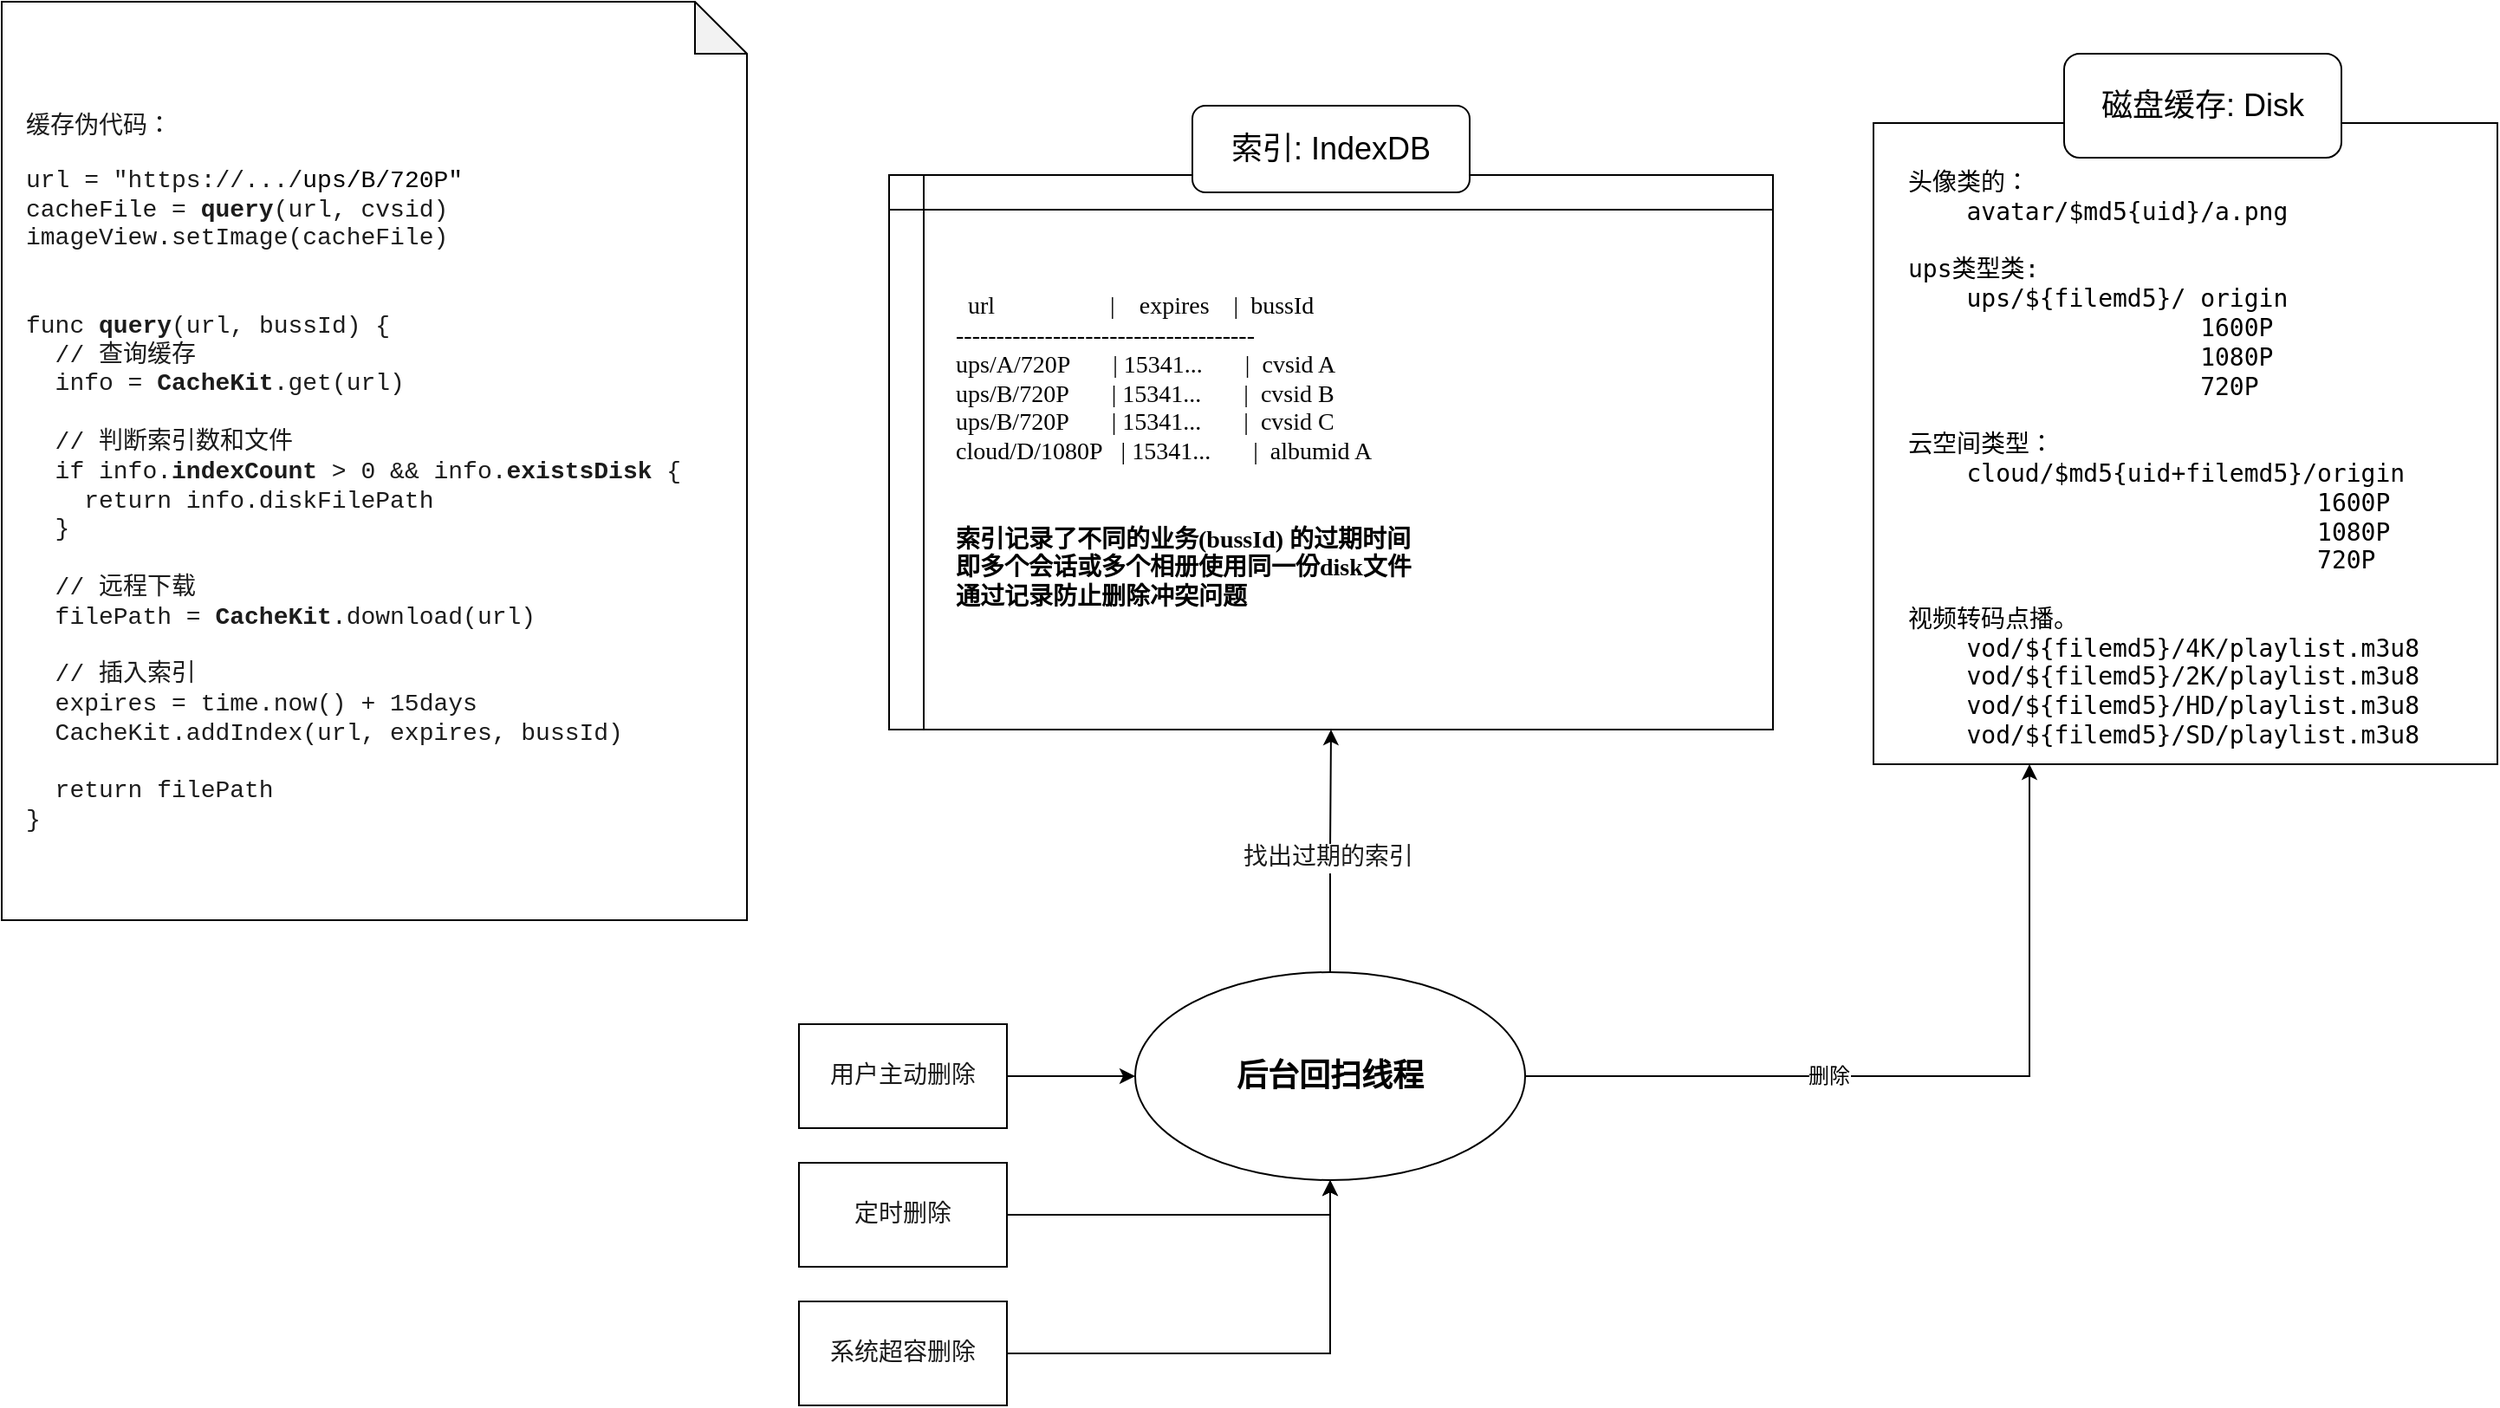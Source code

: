<mxfile version="12.2.6" type="github" pages="1"><diagram id="TMTRU6lysNYEcFptpyK2" name="Page-1"><mxGraphModel dx="2066" dy="1081" grid="1" gridSize="10" guides="1" tooltips="1" connect="1" arrows="1" fold="1" page="1" pageScale="1" pageWidth="827" pageHeight="1169" math="0" shadow="0"><root><mxCell id="0"/><mxCell id="1" parent="0"/><mxCell id="__tdrhZyc3n9IKS1ltD7-4" value="&lt;p style=&quot;font-size: 14px&quot;&gt;缓存伪代码：&lt;/p&gt;url = &quot;https://.../&lt;span style=&quot;color: rgb(0 , 0 , 0) ; font-size: 14px&quot;&gt;ups/B/720P&quot;&lt;br style=&quot;font-size: 14px&quot;&gt;&lt;/span&gt;cacheFile = &lt;b&gt;query&lt;/b&gt;(url, cvsid)&lt;br style=&quot;font-size: 14px&quot;&gt;imageView.setImage(cacheFile)&lt;br style=&quot;font-size: 14px&quot;&gt;&lt;br style=&quot;font-size: 14px&quot;&gt;&lt;br style=&quot;font-size: 14px&quot;&gt;func &lt;b&gt;query&lt;/b&gt;(url, bussId) {&lt;br style=&quot;font-size: 14px&quot;&gt;&amp;nbsp; // 查询缓存&lt;br style=&quot;font-size: 14px&quot;&gt;&amp;nbsp; info = &lt;b&gt;CacheKit&lt;/b&gt;.get(url)&lt;br style=&quot;font-size: 14px&quot;&gt;&lt;br style=&quot;font-size: 14px&quot;&gt;&amp;nbsp; // 判断索引数和文件&lt;br style=&quot;font-size: 14px&quot;&gt;&amp;nbsp; if info.&lt;b&gt;indexCount&lt;/b&gt; &amp;gt; 0&amp;nbsp;&amp;amp;&amp;amp; info.&lt;b&gt;existsDisk&lt;/b&gt;&amp;nbsp;{&lt;br style=&quot;font-size: 14px&quot;&gt;&amp;nbsp; &amp;nbsp; return info.diskFilePath&lt;br style=&quot;font-size: 14px&quot;&gt;&amp;nbsp; }&lt;br style=&quot;font-size: 14px&quot;&gt;&amp;nbsp;&amp;nbsp;&lt;br style=&quot;font-size: 14px&quot;&gt;&amp;nbsp; // 远程下载&lt;br style=&quot;font-size: 14px&quot;&gt;&amp;nbsp; filePath = &lt;b&gt;CacheKit&lt;/b&gt;.download(url)&lt;br style=&quot;font-size: 14px&quot;&gt;&lt;br style=&quot;font-size: 14px&quot;&gt;&amp;nbsp; // 插入索引&lt;br style=&quot;font-size: 14px&quot;&gt;&amp;nbsp; expires = time.now() + 15days&lt;br style=&quot;font-size: 14px&quot;&gt;&amp;nbsp; CacheKit.addIndex(url, expires, bussId)&lt;br style=&quot;font-size: 14px&quot;&gt;&lt;br style=&quot;font-size: 14px&quot;&gt;&amp;nbsp; return filePath&lt;br style=&quot;font-size: 14px&quot;&gt;}" style="shape=note;whiteSpace=wrap;html=1;backgroundOutline=1;darkOpacity=0.05;fontSize=14;align=left;fontFamily=Courier New;fontColor=#1C1C1C;spacing=14;fontStyle=0;labelBackgroundColor=#FFFFFF;" vertex="1" parent="1"><mxGeometry x="60" y="230" width="430" height="530" as="geometry"/></mxCell><mxCell id="__tdrhZyc3n9IKS1ltD7-7" style="edgeStyle=orthogonalEdgeStyle;rounded=0;orthogonalLoop=1;jettySize=auto;html=1;fontSize=12;" edge="1" parent="1" source="__tdrhZyc3n9IKS1ltD7-6" target="__tdrhZyc3n9IKS1ltD7-2"><mxGeometry relative="1" as="geometry"/></mxCell><mxCell id="__tdrhZyc3n9IKS1ltD7-13" value="找出过期的索引" style="text;html=1;resizable=0;points=[];align=center;verticalAlign=middle;labelBackgroundColor=#ffffff;fontSize=14;fontFamily=Courier New;fontColor=#1C1C1C;" vertex="1" connectable="0" parent="__tdrhZyc3n9IKS1ltD7-7"><mxGeometry y="4" relative="1" as="geometry"><mxPoint x="2" y="4" as="offset"/></mxGeometry></mxCell><mxCell id="__tdrhZyc3n9IKS1ltD7-8" style="edgeStyle=orthogonalEdgeStyle;rounded=0;orthogonalLoop=1;jettySize=auto;html=1;entryX=0.25;entryY=1;entryDx=0;entryDy=0;fontSize=12;" edge="1" parent="1" source="__tdrhZyc3n9IKS1ltD7-6" target="__tdrhZyc3n9IKS1ltD7-1"><mxGeometry relative="1" as="geometry"/></mxCell><mxCell id="__tdrhZyc3n9IKS1ltD7-9" value="删除" style="text;html=1;resizable=0;points=[];align=center;verticalAlign=middle;labelBackgroundColor=#ffffff;fontSize=12;" vertex="1" connectable="0" parent="__tdrhZyc3n9IKS1ltD7-8"><mxGeometry x="-0.259" relative="1" as="geometry"><mxPoint as="offset"/></mxGeometry></mxCell><mxCell id="__tdrhZyc3n9IKS1ltD7-6" value="后台回扫线程" style="ellipse;whiteSpace=wrap;html=1;fontSize=18;align=center;fontStyle=1" vertex="1" parent="1"><mxGeometry x="714" y="790" width="225" height="120" as="geometry"/></mxCell><mxCell id="__tdrhZyc3n9IKS1ltD7-11" value="" style="group;fontSize=14;" vertex="1" connectable="0" parent="1"><mxGeometry x="1140" y="260" width="360" height="410" as="geometry"/></mxCell><mxCell id="__tdrhZyc3n9IKS1ltD7-1" value="&lt;br style=&quot;font-size: 14px;&quot;&gt;&lt;pre style=&quot;overflow-wrap: break-word; white-space: pre-wrap; font-size: 14px;&quot;&gt;头像类的：&lt;br style=&quot;font-size: 14px;&quot;&gt;    avatar/$md5{uid}/a.png&lt;br style=&quot;font-size: 14px;&quot;&gt;            &lt;br style=&quot;font-size: 14px;&quot;&gt;ups类型类:&lt;br style=&quot;font-size: 14px;&quot;&gt;    ups/${filemd5}/ origin&lt;br style=&quot;font-size: 14px;&quot;&gt;                    1600P&lt;br style=&quot;font-size: 14px;&quot;&gt;                    1080P&lt;br style=&quot;font-size: 14px;&quot;&gt;                    720P&lt;br style=&quot;font-size: 14px;&quot;&gt;&lt;br style=&quot;font-size: 14px;&quot;&gt;云空间类型：&lt;br style=&quot;font-size: 14px;&quot;&gt;    cloud/$md5{uid+filemd5}/origin&lt;br style=&quot;font-size: 14px;&quot;&gt;                            1600P&lt;br style=&quot;font-size: 14px;&quot;&gt;                            1080P&lt;br style=&quot;font-size: 14px;&quot;&gt;                            720P&lt;br style=&quot;font-size: 14px;&quot;&gt;&lt;br style=&quot;font-size: 14px;&quot;&gt;视频转码点播。&lt;br style=&quot;font-size: 14px;&quot;&gt;    vod/${filemd5}/4K/playlist.m3u8&lt;br style=&quot;font-size: 14px;&quot;&gt;    vod/${filemd5}/2K/playlist.m3u8&lt;br style=&quot;font-size: 14px;&quot;&gt;    vod/${filemd5}/HD/playlist.m3u8&lt;br style=&quot;font-size: 14px;&quot;&gt;    vod/${filemd5}/SD/playlist.m3u8&lt;/pre&gt;" style="rounded=0;whiteSpace=wrap;html=1;align=left;spacingTop=0;spacingLeft=0;spacing=20;fontSize=14;" vertex="1" parent="__tdrhZyc3n9IKS1ltD7-11"><mxGeometry y="40" width="360" height="370" as="geometry"/></mxCell><mxCell id="__tdrhZyc3n9IKS1ltD7-3" value="磁盘缓存: Disk" style="rounded=1;whiteSpace=wrap;html=1;align=center;fontSize=18;" vertex="1" parent="__tdrhZyc3n9IKS1ltD7-11"><mxGeometry x="110" width="160" height="60" as="geometry"/></mxCell><mxCell id="__tdrhZyc3n9IKS1ltD7-12" value="" style="group;spacing=15;fontFamily=Verdana;" vertex="1" connectable="0" parent="1"><mxGeometry x="572" y="290" width="510" height="360" as="geometry"/></mxCell><mxCell id="__tdrhZyc3n9IKS1ltD7-2" value="&amp;nbsp; &amp;nbsp; &amp;nbsp; &amp;nbsp;url&amp;nbsp; &amp;nbsp; &amp;nbsp; &amp;nbsp; &amp;nbsp; &amp;nbsp; &amp;nbsp; &amp;nbsp; &amp;nbsp; &amp;nbsp;|&amp;nbsp; &amp;nbsp; expires&amp;nbsp; &amp;nbsp; |&amp;nbsp; bussId&lt;br style=&quot;font-size: 14px&quot;&gt;&amp;nbsp; &amp;nbsp; &amp;nbsp;-------------------------------------&lt;br style=&quot;font-size: 14px&quot;&gt;&amp;nbsp; &amp;nbsp; &amp;nbsp;ups/A/720P&amp;nbsp; &amp;nbsp; &amp;nbsp; &amp;nbsp;| 15341...&amp;nbsp; &amp;nbsp; &amp;nbsp; &amp;nbsp;|&amp;nbsp; cvsid A&lt;br style=&quot;font-size: 14px&quot;&gt;&amp;nbsp; &amp;nbsp; &amp;nbsp;ups/B/720P&amp;nbsp; &amp;nbsp; &amp;nbsp; &amp;nbsp;| 15341...&amp;nbsp; &amp;nbsp; &amp;nbsp; &amp;nbsp;|&amp;nbsp; cvsid B&lt;br style=&quot;font-size: 14px&quot;&gt;&amp;nbsp; &amp;nbsp; &amp;nbsp;ups/B/720P&amp;nbsp; &amp;nbsp; &amp;nbsp; &amp;nbsp;| 15341...&amp;nbsp; &amp;nbsp; &amp;nbsp; &amp;nbsp;|&amp;nbsp; cvsid C&lt;br style=&quot;font-size: 14px&quot;&gt;&amp;nbsp; &amp;nbsp; &amp;nbsp;cloud/D/1080P&amp;nbsp; &amp;nbsp;| 15341...&amp;nbsp; &amp;nbsp; &amp;nbsp; &amp;nbsp;|&amp;nbsp; albumid A&lt;br&gt;&lt;br&gt;&lt;br&gt;&amp;nbsp; &amp;nbsp; &lt;b&gt;&amp;nbsp;索引记录了不同的业务(bussId) 的过期时间&lt;br&gt;&amp;nbsp; &amp;nbsp; &amp;nbsp;即多个会话或多个相册使用同一份disk文件&lt;br&gt;&amp;nbsp; &amp;nbsp; &amp;nbsp;通过记录防止删除冲突问题&lt;/b&gt;" style="shape=internalStorage;whiteSpace=wrap;html=1;backgroundOutline=1;fontFamily=Lucida Console;align=left;spacing=21;fontSize=14;" vertex="1" parent="__tdrhZyc3n9IKS1ltD7-12"><mxGeometry y="40" width="510" height="320" as="geometry"/></mxCell><mxCell id="__tdrhZyc3n9IKS1ltD7-10" value="索引: IndexDB" style="rounded=1;whiteSpace=wrap;html=1;align=center;fontSize=18;" vertex="1" parent="__tdrhZyc3n9IKS1ltD7-12"><mxGeometry x="175" width="160" height="50" as="geometry"/></mxCell><mxCell id="__tdrhZyc3n9IKS1ltD7-15" style="edgeStyle=orthogonalEdgeStyle;rounded=0;orthogonalLoop=1;jettySize=auto;html=1;fontFamily=Courier New;fontSize=14;fontColor=#1C1C1C;" edge="1" parent="1" source="__tdrhZyc3n9IKS1ltD7-14" target="__tdrhZyc3n9IKS1ltD7-6"><mxGeometry relative="1" as="geometry"/></mxCell><mxCell id="__tdrhZyc3n9IKS1ltD7-14" value="用户主动删除" style="rounded=0;whiteSpace=wrap;html=1;fontFamily=Courier New;fontSize=14;fontColor=#1C1C1C;align=center;" vertex="1" parent="1"><mxGeometry x="520" y="820" width="120" height="60" as="geometry"/></mxCell><mxCell id="__tdrhZyc3n9IKS1ltD7-17" style="edgeStyle=orthogonalEdgeStyle;rounded=0;orthogonalLoop=1;jettySize=auto;html=1;entryX=0.5;entryY=1;entryDx=0;entryDy=0;fontFamily=Courier New;fontSize=14;fontColor=#1C1C1C;" edge="1" parent="1" source="__tdrhZyc3n9IKS1ltD7-16" target="__tdrhZyc3n9IKS1ltD7-6"><mxGeometry relative="1" as="geometry"/></mxCell><mxCell id="__tdrhZyc3n9IKS1ltD7-16" value="定时删除" style="rounded=0;whiteSpace=wrap;html=1;fontFamily=Courier New;fontSize=14;fontColor=#1C1C1C;align=center;" vertex="1" parent="1"><mxGeometry x="520" y="900" width="120" height="60" as="geometry"/></mxCell><mxCell id="__tdrhZyc3n9IKS1ltD7-19" style="edgeStyle=orthogonalEdgeStyle;rounded=0;orthogonalLoop=1;jettySize=auto;html=1;entryX=0.5;entryY=1;entryDx=0;entryDy=0;fontFamily=Courier New;fontSize=18;fontColor=#1C1C1C;" edge="1" parent="1" source="__tdrhZyc3n9IKS1ltD7-18" target="__tdrhZyc3n9IKS1ltD7-6"><mxGeometry relative="1" as="geometry"/></mxCell><mxCell id="__tdrhZyc3n9IKS1ltD7-18" value="系统超容删除" style="rounded=0;whiteSpace=wrap;html=1;fontFamily=Courier New;fontSize=14;fontColor=#1C1C1C;align=center;" vertex="1" parent="1"><mxGeometry x="520" y="980" width="120" height="60" as="geometry"/></mxCell></root></mxGraphModel></diagram></mxfile>